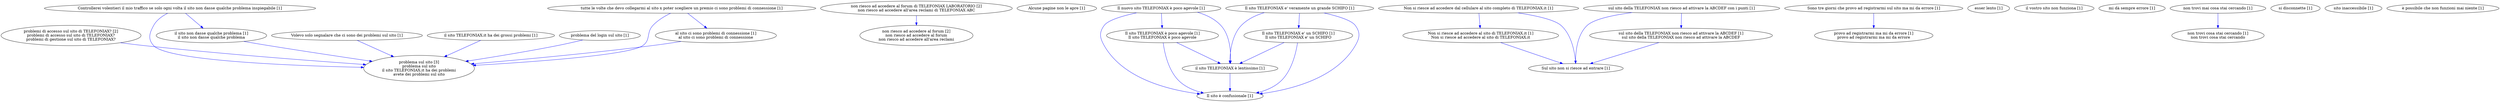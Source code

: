 digraph collapsedGraph {
"problemi di accesso sul sito di TELEFONIAX? [2]\nproblemi di accesso sul sito di TELEFONIAX?\nproblemi di gestione sul sito di TELEFONIAX?""problema sul sito [3]\nproblema sul sito\nil sito TELEFONIAX.it ha dei problemi\navete dei problemi sul sito""non riesco ad accedere al forum [2]\nnon riesco ad accedere al forum\nnon riesco ad accedere all'area reclami""non riesco ad accedere al forum di TELEFONIAX LABORATORIO [2]\nnon riesco ad accedere all'area reclami di TELEFONIAX ABC""Alcune pagine non le apre [1]""il sito non dasse qualche problema [1]\nil sito non dasse qualche problema""Controllerei volentieri il mio traffico se solo ogni volta il sito non dasse qualche problema inspiegabile [1]""Il sito TELEFONIAX è poco agevole [1]\nIl sito TELEFONIAX è poco agevole""Il nuovo sito TELEFONIAX è poco agevole [1]""Il sito TELEFONIAX e' un SCHIFO [1]\nIl sito TELEFONIAX e' un SCHIFO""Il sito TELEFONIAX e' veramente un grande SCHIFO [1]""Il sito è confusionale [1]""Non si riesce ad accedere al sito di TELEFONIAX.it [1]\nNon si riesce ad accedere al sito di TELEFONIAX.it""Non si riesce ad accedere dal cellulare al sito completo di TELEFONIAX.it [1]""provo ad registrarmi ma mi da errore [1]\nprovo ad registrarmi ma mi da errore""Sono tre giorni che provo ad registrarmi sul sito ma mi da errore [1]""Sul sito non si riesce ad entrare [1]""Volevo solo segnalare che ci sono dei problemi sul sito [1]""esser lento [1]""il sito TELEFONIAX è lentissimo [1]""il sito TELEFONIAX.it ha dei grossi problemi [1]""il vostro sito non funziona [1]""mi dà sempre errore [1]""non trovi cosa stai cercando [1]\nnon trovi cosa stai cercando""non trovi mai cosa stai cercando [1]""problema del login sul sito [1]""si disconnette [1]""sito inaccessibile [1]""sul sito della TELEFONIAX non riesco ad attivare la ABCDEF [1]\nsul sito della TELEFONIAX non riesco ad attivare la ABCDEF""sul sito della TELEFONIAX non riesco ad attivare la ABCDEF con i punti [1]""al sito ci sono problemi di connessione [1]\nal sito ci sono problemi di connessione""tutte le volte che devo collegarmi al sito x poter scegliere un premio ci sono problemi di connessione [1]""è possibile che non funzioni mai niente [1]""al sito ci sono problemi di connessione [1]\nal sito ci sono problemi di connessione" -> "problema sul sito [3]\nproblema sul sito\nil sito TELEFONIAX.it ha dei problemi\navete dei problemi sul sito" [color=blue]
"Controllerei volentieri il mio traffico se solo ogni volta il sito non dasse qualche problema inspiegabile [1]" -> "problema sul sito [3]\nproblema sul sito\nil sito TELEFONIAX.it ha dei problemi\navete dei problemi sul sito" [color=blue]
"non riesco ad accedere al forum di TELEFONIAX LABORATORIO [2]\nnon riesco ad accedere all'area reclami di TELEFONIAX ABC" -> "non riesco ad accedere al forum [2]\nnon riesco ad accedere al forum\nnon riesco ad accedere all'area reclami" [color=blue]
"il sito TELEFONIAX.it ha dei grossi problemi [1]" -> "problema sul sito [3]\nproblema sul sito\nil sito TELEFONIAX.it ha dei problemi\navete dei problemi sul sito" [color=blue]
"il sito non dasse qualche problema [1]\nil sito non dasse qualche problema" -> "problema sul sito [3]\nproblema sul sito\nil sito TELEFONIAX.it ha dei problemi\navete dei problemi sul sito" [color=blue]
"Non si riesce ad accedere al sito di TELEFONIAX.it [1]\nNon si riesce ad accedere al sito di TELEFONIAX.it" -> "Sul sito non si riesce ad entrare [1]" [color=blue]
"Il nuovo sito TELEFONIAX è poco agevole [1]" -> "Il sito è confusionale [1]" [color=blue]
"problema del login sul sito [1]" -> "problema sul sito [3]\nproblema sul sito\nil sito TELEFONIAX.it ha dei problemi\navete dei problemi sul sito" [color=blue]
"Il nuovo sito TELEFONIAX è poco agevole [1]" -> "il sito TELEFONIAX è lentissimo [1]" [color=blue]
"problemi di accesso sul sito di TELEFONIAX? [2]\nproblemi di accesso sul sito di TELEFONIAX?\nproblemi di gestione sul sito di TELEFONIAX?" -> "problema sul sito [3]\nproblema sul sito\nil sito TELEFONIAX.it ha dei problemi\navete dei problemi sul sito" [color=blue]
"sul sito della TELEFONIAX non riesco ad attivare la ABCDEF [1]\nsul sito della TELEFONIAX non riesco ad attivare la ABCDEF" -> "Sul sito non si riesce ad entrare [1]" [color=blue]
"Volevo solo segnalare che ci sono dei problemi sul sito [1]" -> "problema sul sito [3]\nproblema sul sito\nil sito TELEFONIAX.it ha dei problemi\navete dei problemi sul sito" [color=blue]
"Non si riesce ad accedere dal cellulare al sito completo di TELEFONIAX.it [1]" -> "Sul sito non si riesce ad entrare [1]" [color=blue]
"Il sito TELEFONIAX e' un SCHIFO [1]\nIl sito TELEFONIAX e' un SCHIFO" -> "Il sito è confusionale [1]" [color=blue]
"il sito TELEFONIAX è lentissimo [1]" -> "Il sito è confusionale [1]" [color=blue]
"Il sito TELEFONIAX e' un SCHIFO [1]\nIl sito TELEFONIAX e' un SCHIFO" -> "il sito TELEFONIAX è lentissimo [1]" [color=blue]
"Il sito TELEFONIAX è poco agevole [1]\nIl sito TELEFONIAX è poco agevole" -> "il sito TELEFONIAX è lentissimo [1]" [color=blue]
"Il sito TELEFONIAX è poco agevole [1]\nIl sito TELEFONIAX è poco agevole" -> "Il sito è confusionale [1]" [color=blue]
"tutte le volte che devo collegarmi al sito x poter scegliere un premio ci sono problemi di connessione [1]" -> "problema sul sito [3]\nproblema sul sito\nil sito TELEFONIAX.it ha dei problemi\navete dei problemi sul sito" [color=blue]
"Il sito TELEFONIAX e' veramente un grande SCHIFO [1]" -> "Il sito è confusionale [1]" [color=blue]
"Il sito TELEFONIAX e' veramente un grande SCHIFO [1]" -> "il sito TELEFONIAX è lentissimo [1]" [color=blue]
"sul sito della TELEFONIAX non riesco ad attivare la ABCDEF con i punti [1]" -> "Sul sito non si riesce ad entrare [1]" [color=blue]
"Controllerei volentieri il mio traffico se solo ogni volta il sito non dasse qualche problema inspiegabile [1]" -> "il sito non dasse qualche problema [1]\nil sito non dasse qualche problema" [color=blue]
"Il nuovo sito TELEFONIAX è poco agevole [1]" -> "Il sito TELEFONIAX è poco agevole [1]\nIl sito TELEFONIAX è poco agevole" [color=blue]
"Il sito TELEFONIAX e' veramente un grande SCHIFO [1]" -> "Il sito TELEFONIAX e' un SCHIFO [1]\nIl sito TELEFONIAX e' un SCHIFO" [color=blue]
"Non si riesce ad accedere dal cellulare al sito completo di TELEFONIAX.it [1]" -> "Non si riesce ad accedere al sito di TELEFONIAX.it [1]\nNon si riesce ad accedere al sito di TELEFONIAX.it" [color=blue]
"Sono tre giorni che provo ad registrarmi sul sito ma mi da errore [1]" -> "provo ad registrarmi ma mi da errore [1]\nprovo ad registrarmi ma mi da errore" [color=blue]
"non trovi mai cosa stai cercando [1]" -> "non trovi cosa stai cercando [1]\nnon trovi cosa stai cercando" [color=blue]
"sul sito della TELEFONIAX non riesco ad attivare la ABCDEF con i punti [1]" -> "sul sito della TELEFONIAX non riesco ad attivare la ABCDEF [1]\nsul sito della TELEFONIAX non riesco ad attivare la ABCDEF" [color=blue]
"tutte le volte che devo collegarmi al sito x poter scegliere un premio ci sono problemi di connessione [1]" -> "al sito ci sono problemi di connessione [1]\nal sito ci sono problemi di connessione" [color=blue]
}